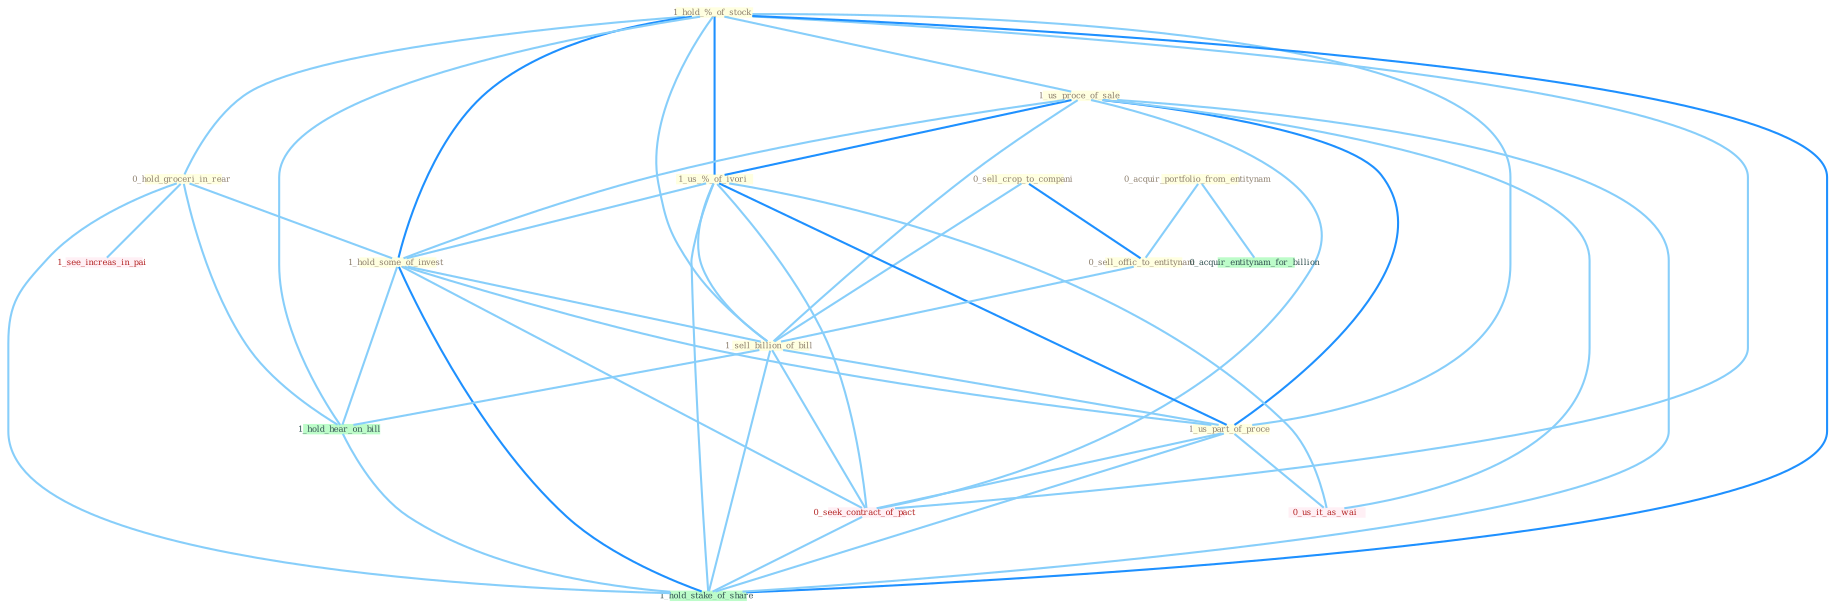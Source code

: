 Graph G{ 
    node
    [shape=polygon,style=filled,width=.5,height=.06,color="#BDFCC9",fixedsize=true,fontsize=4,
    fontcolor="#2f4f4f"];
    {node
    [color="#ffffe0", fontcolor="#8b7d6b"] "0_sell_crop_to_compani " "1_hold_%_of_stock " "0_hold_groceri_in_rear " "1_us_proce_of_sale " "0_acquir_portfolio_from_entitynam " "1_us_%_of_ivori " "0_sell_offic_to_entitynam " "1_hold_some_of_invest " "1_sell_billion_of_bill " "1_us_part_of_proce "}
{node [color="#fff0f5", fontcolor="#b22222"] "0_seek_contract_of_pact " "0_us_it_as_wai " "1_see_increas_in_pai "}
edge [color="#B0E2FF"];

	"0_sell_crop_to_compani " -- "0_sell_offic_to_entitynam " [w="2", color="#1e90ff" , len=0.8];
	"0_sell_crop_to_compani " -- "1_sell_billion_of_bill " [w="1", color="#87cefa" ];
	"1_hold_%_of_stock " -- "0_hold_groceri_in_rear " [w="1", color="#87cefa" ];
	"1_hold_%_of_stock " -- "1_us_proce_of_sale " [w="1", color="#87cefa" ];
	"1_hold_%_of_stock " -- "1_us_%_of_ivori " [w="2", color="#1e90ff" , len=0.8];
	"1_hold_%_of_stock " -- "1_hold_some_of_invest " [w="2", color="#1e90ff" , len=0.8];
	"1_hold_%_of_stock " -- "1_sell_billion_of_bill " [w="1", color="#87cefa" ];
	"1_hold_%_of_stock " -- "1_us_part_of_proce " [w="1", color="#87cefa" ];
	"1_hold_%_of_stock " -- "0_seek_contract_of_pact " [w="1", color="#87cefa" ];
	"1_hold_%_of_stock " -- "1_hold_hear_on_bill " [w="1", color="#87cefa" ];
	"1_hold_%_of_stock " -- "1_hold_stake_of_share " [w="2", color="#1e90ff" , len=0.8];
	"0_hold_groceri_in_rear " -- "1_hold_some_of_invest " [w="1", color="#87cefa" ];
	"0_hold_groceri_in_rear " -- "1_see_increas_in_pai " [w="1", color="#87cefa" ];
	"0_hold_groceri_in_rear " -- "1_hold_hear_on_bill " [w="1", color="#87cefa" ];
	"0_hold_groceri_in_rear " -- "1_hold_stake_of_share " [w="1", color="#87cefa" ];
	"1_us_proce_of_sale " -- "1_us_%_of_ivori " [w="2", color="#1e90ff" , len=0.8];
	"1_us_proce_of_sale " -- "1_hold_some_of_invest " [w="1", color="#87cefa" ];
	"1_us_proce_of_sale " -- "1_sell_billion_of_bill " [w="1", color="#87cefa" ];
	"1_us_proce_of_sale " -- "1_us_part_of_proce " [w="2", color="#1e90ff" , len=0.8];
	"1_us_proce_of_sale " -- "0_seek_contract_of_pact " [w="1", color="#87cefa" ];
	"1_us_proce_of_sale " -- "0_us_it_as_wai " [w="1", color="#87cefa" ];
	"1_us_proce_of_sale " -- "1_hold_stake_of_share " [w="1", color="#87cefa" ];
	"0_acquir_portfolio_from_entitynam " -- "0_sell_offic_to_entitynam " [w="1", color="#87cefa" ];
	"0_acquir_portfolio_from_entitynam " -- "0_acquir_entitynam_for_billion " [w="1", color="#87cefa" ];
	"1_us_%_of_ivori " -- "1_hold_some_of_invest " [w="1", color="#87cefa" ];
	"1_us_%_of_ivori " -- "1_sell_billion_of_bill " [w="1", color="#87cefa" ];
	"1_us_%_of_ivori " -- "1_us_part_of_proce " [w="2", color="#1e90ff" , len=0.8];
	"1_us_%_of_ivori " -- "0_seek_contract_of_pact " [w="1", color="#87cefa" ];
	"1_us_%_of_ivori " -- "0_us_it_as_wai " [w="1", color="#87cefa" ];
	"1_us_%_of_ivori " -- "1_hold_stake_of_share " [w="1", color="#87cefa" ];
	"0_sell_offic_to_entitynam " -- "1_sell_billion_of_bill " [w="1", color="#87cefa" ];
	"1_hold_some_of_invest " -- "1_sell_billion_of_bill " [w="1", color="#87cefa" ];
	"1_hold_some_of_invest " -- "1_us_part_of_proce " [w="1", color="#87cefa" ];
	"1_hold_some_of_invest " -- "0_seek_contract_of_pact " [w="1", color="#87cefa" ];
	"1_hold_some_of_invest " -- "1_hold_hear_on_bill " [w="1", color="#87cefa" ];
	"1_hold_some_of_invest " -- "1_hold_stake_of_share " [w="2", color="#1e90ff" , len=0.8];
	"1_sell_billion_of_bill " -- "1_us_part_of_proce " [w="1", color="#87cefa" ];
	"1_sell_billion_of_bill " -- "0_seek_contract_of_pact " [w="1", color="#87cefa" ];
	"1_sell_billion_of_bill " -- "1_hold_hear_on_bill " [w="1", color="#87cefa" ];
	"1_sell_billion_of_bill " -- "1_hold_stake_of_share " [w="1", color="#87cefa" ];
	"1_us_part_of_proce " -- "0_seek_contract_of_pact " [w="1", color="#87cefa" ];
	"1_us_part_of_proce " -- "0_us_it_as_wai " [w="1", color="#87cefa" ];
	"1_us_part_of_proce " -- "1_hold_stake_of_share " [w="1", color="#87cefa" ];
	"0_seek_contract_of_pact " -- "1_hold_stake_of_share " [w="1", color="#87cefa" ];
	"1_hold_hear_on_bill " -- "1_hold_stake_of_share " [w="1", color="#87cefa" ];
}